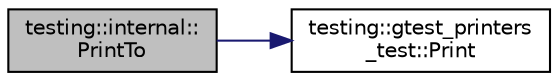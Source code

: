 digraph "testing::internal::PrintTo"
{
  edge [fontname="Helvetica",fontsize="10",labelfontname="Helvetica",labelfontsize="10"];
  node [fontname="Helvetica",fontsize="10",shape=record];
  rankdir="LR";
  Node2612 [label="testing::internal::\lPrintTo",height=0.2,width=0.4,color="black", fillcolor="grey75", style="filled", fontcolor="black"];
  Node2612 -> Node2613 [color="midnightblue",fontsize="10",style="solid",fontname="Helvetica"];
  Node2613 [label="testing::gtest_printers\l_test::Print",height=0.2,width=0.4,color="black", fillcolor="white", style="filled",URL="$dd/d01/namespacetesting_1_1gtest__printers__test.html#ab1fefdb330a473343afa3cc6d46a65f6"];
}
